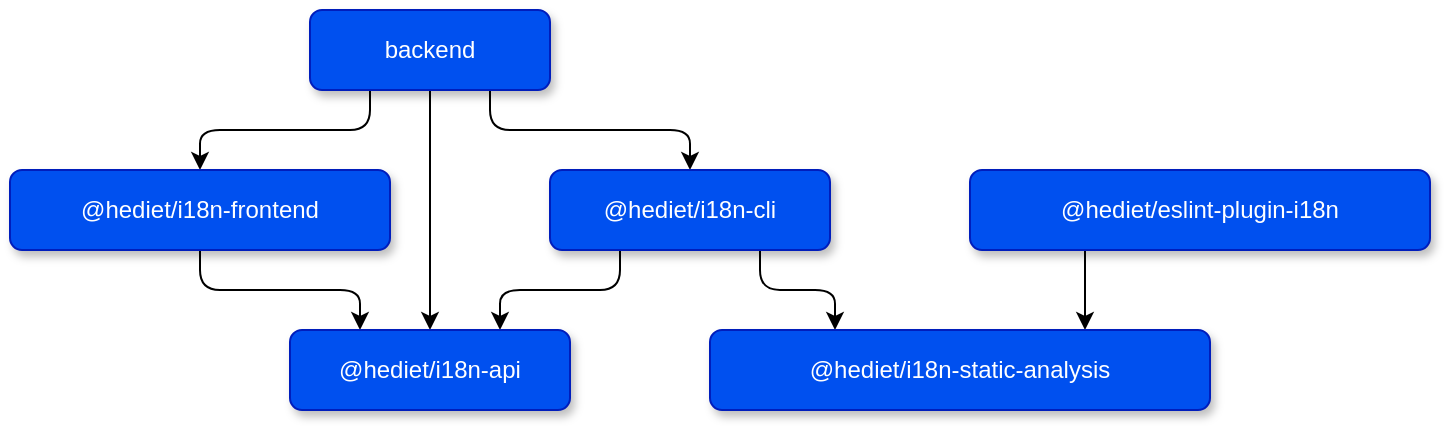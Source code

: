 <mxfile version="13.6.5">
    <diagram id="ayf96gaC2YPj7m7-Xzu7" name="Page-1">
        <mxGraphModel dx="1672" dy="1152" grid="0" gridSize="10" guides="1" tooltips="1" connect="1" arrows="1" fold="1" page="1" pageScale="1" pageWidth="827" pageHeight="1169" background="none" math="1" shadow="0">
            <root>
                <mxCell id="0"/>
                <mxCell id="1" style="locked=1;" parent="0"/>
                <mxCell id="37" value="" style="edgeStyle=orthogonalEdgeStyle;orthogonalLoop=1;jettySize=auto;exitX=0.5;exitY=1;exitDx=0;exitDy=0;" edge="1" parent="1" source="38" target="43">
                    <mxGeometry relative="1" as="geometry"/>
                </mxCell>
                <mxCell id="48" value="Untitled Layer" style="locked=1;" parent="0"/>
                <mxCell id="35" value="" style="edgeStyle=orthogonalEdgeStyle;orthogonalLoop=1;jettySize=auto;exitX=0.25;exitY=1;exitDx=0;exitDy=0;" edge="1" parent="48" source="38" target="40">
                    <mxGeometry relative="1" as="geometry"/>
                </mxCell>
                <mxCell id="36" value="" style="edgeStyle=orthogonalEdgeStyle;orthogonalLoop=1;jettySize=auto;exitX=0.75;exitY=1;exitDx=0;exitDy=0;" edge="1" parent="48" source="38" target="47">
                    <mxGeometry relative="1" as="geometry"/>
                </mxCell>
                <mxCell id="39" value="" style="edgeStyle=orthogonalEdgeStyle;orthogonalLoop=1;jettySize=auto;exitX=0.5;exitY=1;exitDx=0;exitDy=0;entryX=0.25;entryY=0;entryDx=0;entryDy=0;" edge="1" parent="48" source="40" target="43">
                    <mxGeometry relative="1" as="geometry"/>
                </mxCell>
                <mxCell id="41" value="" style="edgeStyle=orthogonalEdgeStyle;orthogonalLoop=1;jettySize=auto;exitX=0.25;exitY=1;exitDx=0;exitDy=0;entryX=0.75;entryY=0;entryDx=0;entryDy=0;" edge="1" parent="48" source="42" target="44">
                    <mxGeometry relative="1" as="geometry"/>
                </mxCell>
                <mxCell id="45" value="" style="edgeStyle=orthogonalEdgeStyle;orthogonalLoop=1;jettySize=auto;exitX=0.25;exitY=1;exitDx=0;exitDy=0;entryX=0.75;entryY=0;entryDx=0;entryDy=0;" edge="1" parent="48" source="47" target="43">
                    <mxGeometry relative="1" as="geometry"/>
                </mxCell>
                <mxCell id="46" value="" style="edgeStyle=orthogonalEdgeStyle;orthogonalLoop=1;jettySize=auto;exitX=0.75;exitY=1;exitDx=0;exitDy=0;entryX=0.25;entryY=0;entryDx=0;entryDy=0;" edge="1" parent="48" source="47" target="44">
                    <mxGeometry relative="1" as="geometry"/>
                </mxCell>
                <mxCell id="49" value="Nodes" parent="0"/>
                <mxCell id="38" value="backend" style="whiteSpace=wrap;rounded=1;glass=0;fillColor=#0050ef;strokeColor=#001DBC;fontColor=#ffffff;shadow=1;sketch=0;" vertex="1" parent="49">
                    <mxGeometry x="200" y="40" width="120" height="40" as="geometry"/>
                </mxCell>
                <mxCell id="40" value="@hediet/i18n-frontend" style="whiteSpace=wrap;rounded=1;glass=0;fillColor=#0050ef;strokeColor=#001DBC;fontColor=#ffffff;shadow=1;sketch=0;" vertex="1" parent="49">
                    <mxGeometry x="50" y="120" width="190" height="40" as="geometry"/>
                </mxCell>
                <mxCell id="47" value="@hediet/i18n-cli" style="whiteSpace=wrap;rounded=1;glass=0;fillColor=#0050ef;strokeColor=#001DBC;fontColor=#ffffff;shadow=1;sketch=0;" vertex="1" parent="49">
                    <mxGeometry x="320" y="120" width="140" height="40" as="geometry"/>
                </mxCell>
                <mxCell id="42" value="@hediet/eslint-plugin-i18n" style="whiteSpace=wrap;rounded=1;glass=0;fillColor=#0050ef;strokeColor=#001DBC;fontColor=#ffffff;shadow=1;sketch=0;" vertex="1" parent="49">
                    <mxGeometry x="530" y="120" width="230" height="40" as="geometry"/>
                </mxCell>
                <mxCell id="44" value="@hediet/i18n-static-analysis" style="whiteSpace=wrap;rounded=1;glass=0;strokeColor=#001DBC;fillColor=#0050ef;fontColor=#ffffff;shadow=1;sketch=0;" vertex="1" parent="49">
                    <mxGeometry x="400" y="200" width="250" height="40" as="geometry"/>
                </mxCell>
                <UserObject label="@hediet/i18n-api" id="43">
                    <mxCell style="whiteSpace=wrap;rounded=1;glass=0;fillColor=#0050ef;strokeColor=#001DBC;fontColor=#ffffff;shadow=1;sketch=0;" vertex="1" parent="49">
                        <mxGeometry x="190" y="200" width="140" height="40" as="geometry"/>
                    </mxCell>
                </UserObject>
            </root>
        </mxGraphModel>
    </diagram>
</mxfile>
